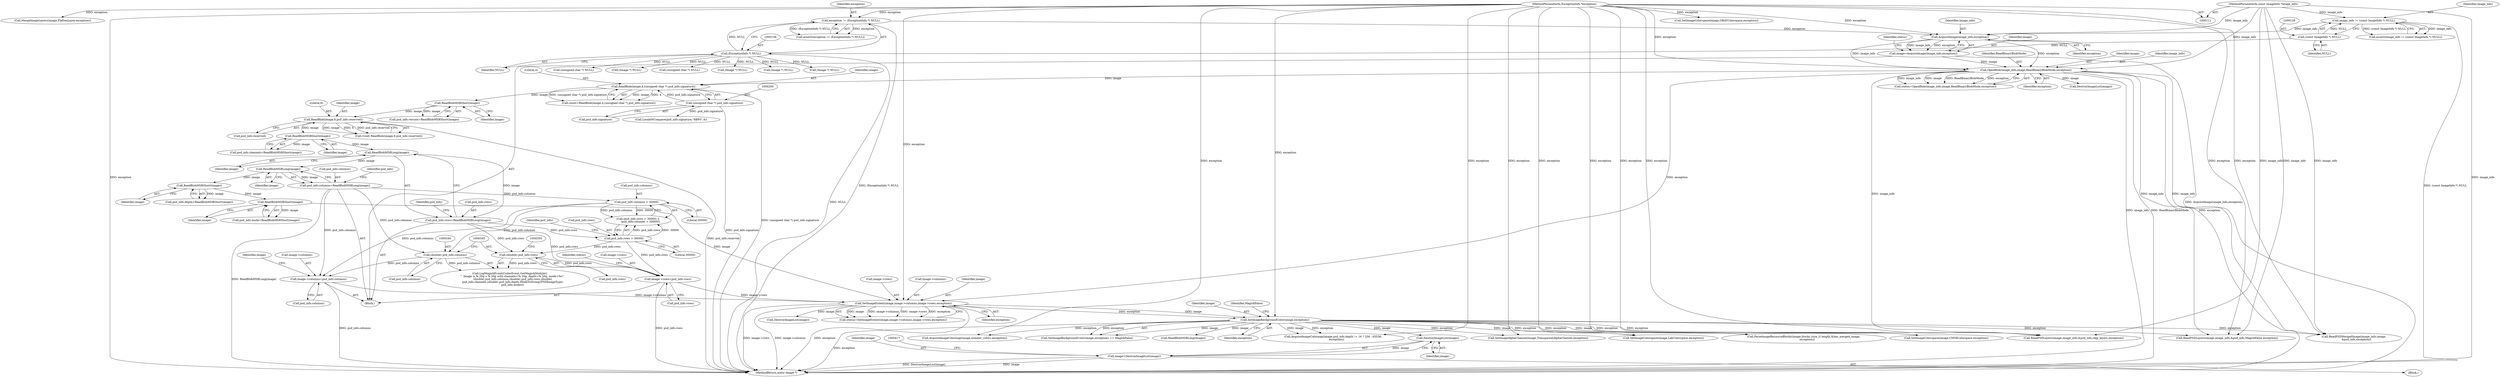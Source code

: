 digraph "0_ImageMagick_4b1b9c0522628887195bad3a6723f7000b0c9a58@pointer" {
"1000413" [label="(Call,DestroyImageList(image))"];
"1000406" [label="(Call,SetImageBackgroundColor(image,exception))"];
"1000388" [label="(Call,SetImageExtent(image,image->columns,image->rows,exception))"];
"1000325" [label="(Call,ReadBlobMSBShort(image))"];
"1000298" [label="(Call,ReadBlobMSBShort(image))"];
"1000271" [label="(Call,ReadBlobMSBLong(image))"];
"1000265" [label="(Call,ReadBlobMSBLong(image))"];
"1000250" [label="(Call,ReadBlobMSBShort(image))"];
"1000240" [label="(Call,ReadBlob(image,6,psd_info.reserved))"];
"1000208" [label="(Call,ReadBlobMSBShort(image))"];
"1000196" [label="(Call,ReadBlob(image,4,(unsigned char *) psd_info.signature))"];
"1000171" [label="(Call,OpenBlob(image_info,image,ReadBinaryBlobMode,exception))"];
"1000166" [label="(Call,AcquireImage(image_info,exception))"];
"1000126" [label="(Call,image_info != (const ImageInfo *) NULL)"];
"1000112" [label="(MethodParameterIn,const ImageInfo *image_info)"];
"1000128" [label="(Call,(const ImageInfo *) NULL)"];
"1000153" [label="(Call,exception != (ExceptionInfo *) NULL)"];
"1000113" [label="(MethodParameterIn,ExceptionInfo *exception)"];
"1000155" [label="(Call,(ExceptionInfo *) NULL)"];
"1000164" [label="(Call,image=AcquireImage(image_info,exception))"];
"1000199" [label="(Call,(unsigned char *) psd_info.signature)"];
"1000372" [label="(Call,image->columns=psd_info.columns)"];
"1000286" [label="(Call,psd_info.columns > 30000)"];
"1000267" [label="(Call,psd_info.columns=ReadBlobMSBLong(image))"];
"1000339" [label="(Call,(double) psd_info.columns)"];
"1000379" [label="(Call,image->rows=psd_info.rows)"];
"1000281" [label="(Call,psd_info.rows > 30000)"];
"1000261" [label="(Call,psd_info.rows=ReadBlobMSBLong(image))"];
"1000344" [label="(Call,(double) psd_info.rows)"];
"1000411" [label="(Call,image=DestroyImageList(image))"];
"1000204" [label="(Call,psd_info.version=ReadBlobMSBShort(image))"];
"1000414" [label="(Identifier,image)"];
"1000172" [label="(Identifier,image_info)"];
"1000281" [label="(Call,psd_info.rows > 30000)"];
"1000113" [label="(MethodParameterIn,ExceptionInfo *exception)"];
"1000130" [label="(Identifier,NULL)"];
"1000268" [label="(Call,psd_info.columns)"];
"1000251" [label="(Identifier,image)"];
"1000196" [label="(Call,ReadBlob(image,4,(unsigned char *) psd_info.signature))"];
"1000242" [label="(Literal,6)"];
"1000271" [label="(Call,ReadBlobMSBLong(image))"];
"1000194" [label="(Call,count=ReadBlob(image,4,(unsigned char *) psd_info.signature))"];
"1000175" [label="(Identifier,exception)"];
"1000198" [label="(Literal,4)"];
"1000407" [label="(Identifier,image)"];
"1000388" [label="(Call,SetImageExtent(image,image->columns,image->rows,exception))"];
"1000436" [label="(Call,SetImageColorspace(image,CMYKColorspace,exception))"];
"1000280" [label="(Call,(psd_info.rows > 30000) ||\n      (psd_info.columns > 30000))"];
"1000504" [label="(Call,SetImageColorspace(image,GRAYColorspace,exception))"];
"1000321" [label="(Call,psd_info.mode=ReadBlobMSBShort(image))"];
"1000262" [label="(Call,psd_info.rows)"];
"1001026" [label="(Call,SetImageAlphaChannel(image,TransparentAlphaChannel,exception))"];
"1000285" [label="(Literal,30000)"];
"1000406" [label="(Call,SetImageBackgroundColor(image,exception))"];
"1000154" [label="(Identifier,exception)"];
"1000152" [label="(Call,assert(exception != (ExceptionInfo *) NULL))"];
"1000246" [label="(Call,psd_info.channels=ReadBlobMSBShort(image))"];
"1000387" [label="(Identifier,status)"];
"1000243" [label="(Call,psd_info.reserved)"];
"1000165" [label="(Identifier,image)"];
"1000965" [label="(Call,ReadPSDMergedImage(image_info,image,\n      &psd_info,exception))"];
"1000240" [label="(Call,ReadBlob(image,6,psd_info.reserved))"];
"1000917" [label="(Call,(Image *) NULL)"];
"1000126" [label="(Call,image_info != (const ImageInfo *) NULL)"];
"1000372" [label="(Call,image->columns=psd_info.columns)"];
"1000326" [label="(Identifier,image)"];
"1000168" [label="(Identifier,exception)"];
"1000805" [label="(Call,ParseImageResourceBlocks(image,blocks,(size_t) length,&has_merged_image,\n        exception))"];
"1000474" [label="(Call,AcquireImageColormap(image,psd_info.depth != 16 ? 256 : 65536,\n        exception))"];
"1000286" [label="(Call,psd_info.columns > 30000)"];
"1000269" [label="(Identifier,psd_info)"];
"1000267" [label="(Call,psd_info.columns=ReadBlobMSBLong(image))"];
"1000155" [label="(Call,(ExceptionInfo *) NULL)"];
"1000408" [label="(Identifier,exception)"];
"1000250" [label="(Call,ReadBlobMSBShort(image))"];
"1000396" [label="(Identifier,exception)"];
"1000125" [label="(Call,assert(image_info != (const ImageInfo *) NULL))"];
"1000612" [label="(Call,AcquireImageColormap(image,number_colors,exception))"];
"1000383" [label="(Call,psd_info.rows)"];
"1000153" [label="(Call,exception != (ExceptionInfo *) NULL)"];
"1000277" [label="(Identifier,psd_info)"];
"1000411" [label="(Call,image=DestroyImageList(image))"];
"1000294" [label="(Call,psd_info.depth=ReadBlobMSBShort(image))"];
"1000282" [label="(Call,psd_info.rows)"];
"1000335" [label="(Call,LogMagickEvent(CoderEvent,GetMagickModule(),\n      \"  Image is %.20g x %.20g with channels=%.20g, depth=%.20g, mode=%s\",\n      (double) psd_info.columns,(double) psd_info.rows,(double)\n      psd_info.channels,(double) psd_info.depth,ModeToString((PSDImageType)\n      psd_info.mode)))"];
"1000112" [label="(MethodParameterIn,const ImageInfo *image_info)"];
"1000380" [label="(Call,image->rows)"];
"1000164" [label="(Call,image=AcquireImage(image_info,exception))"];
"1000171" [label="(Call,OpenBlob(image_info,image,ReadBinaryBlobMode,exception))"];
"1000266" [label="(Identifier,image)"];
"1000325" [label="(Call,ReadBlobMSBShort(image))"];
"1000238" [label="(Call,(void) ReadBlob(image,6,psd_info.reserved))"];
"1000376" [label="(Call,psd_info.columns)"];
"1000209" [label="(Identifier,image)"];
"1000261" [label="(Call,psd_info.rows=ReadBlobMSBLong(image))"];
"1000197" [label="(Identifier,image)"];
"1000410" [label="(Block,)"];
"1000405" [label="(Call,SetImageBackgroundColor(image,exception) == MagickFalse)"];
"1000166" [label="(Call,AcquireImage(image_info,exception))"];
"1000272" [label="(Identifier,image)"];
"1000341" [label="(Call,psd_info.columns)"];
"1000409" [label="(Identifier,MagickFalse)"];
"1000186" [label="(Call,(Image *) NULL)"];
"1000389" [label="(Identifier,image)"];
"1000170" [label="(Identifier,status)"];
"1000128" [label="(Call,(const ImageInfo *) NULL)"];
"1000339" [label="(Call,(double) psd_info.columns)"];
"1000416" [label="(Call,(Image *) NULL)"];
"1001046" [label="(Call,MergeImageLayers(image,FlattenLayer,exception))"];
"1000379" [label="(Call,image->rows=psd_info.rows)"];
"1000899" [label="(Call,ReadPSDLayers(image,image_info,&psd_info,skip_layers,exception))"];
"1000425" [label="(Call,SetImageColorspace(image,LabColorspace,exception))"];
"1000241" [label="(Identifier,image)"];
"1000346" [label="(Call,psd_info.rows)"];
"1000208" [label="(Call,ReadBlobMSBShort(image))"];
"1000381" [label="(Identifier,image)"];
"1000413" [label="(Call,DestroyImageList(image))"];
"1000157" [label="(Identifier,NULL)"];
"1000393" [label="(Call,image->rows)"];
"1000183" [label="(Call,DestroyImageList(image))"];
"1000290" [label="(Literal,30000)"];
"1000535" [label="(Call,ReadBlobMSBLong(image))"];
"1000114" [label="(Block,)"];
"1000373" [label="(Call,image->columns)"];
"1000201" [label="(Call,psd_info.signature)"];
"1000402" [label="(Call,DestroyImageList(image))"];
"1000299" [label="(Identifier,image)"];
"1001061" [label="(MethodReturn,static Image *)"];
"1000298" [label="(Call,ReadBlobMSBShort(image))"];
"1000265" [label="(Call,ReadBlobMSBLong(image))"];
"1000412" [label="(Identifier,image)"];
"1000169" [label="(Call,status=OpenBlob(image_info,image,ReadBinaryBlobMode,exception))"];
"1000991" [label="(Call,ReadPSDLayers(image,image_info,&psd_info,MagickFalse,exception))"];
"1000575" [label="(Call,(unsigned char *) NULL)"];
"1000199" [label="(Call,(unsigned char *) psd_info.signature)"];
"1000386" [label="(Call,status=SetImageExtent(image,image->columns,image->rows,exception))"];
"1001012" [label="(Call,(Image *) NULL)"];
"1000390" [label="(Call,image->columns)"];
"1000174" [label="(Identifier,ReadBinaryBlobMode)"];
"1000344" [label="(Call,(double) psd_info.rows)"];
"1000127" [label="(Identifier,image_info)"];
"1000217" [label="(Call,LocaleNCompare(psd_info.signature,\"8BPS\",4))"];
"1000762" [label="(Call,(unsigned char *) NULL)"];
"1000173" [label="(Identifier,image)"];
"1000287" [label="(Call,psd_info.columns)"];
"1000167" [label="(Identifier,image_info)"];
"1000288" [label="(Identifier,psd_info)"];
"1000413" -> "1000411"  [label="AST: "];
"1000413" -> "1000414"  [label="CFG: "];
"1000414" -> "1000413"  [label="AST: "];
"1000411" -> "1000413"  [label="CFG: "];
"1000413" -> "1000411"  [label="DDG: image"];
"1000406" -> "1000413"  [label="DDG: image"];
"1000406" -> "1000405"  [label="AST: "];
"1000406" -> "1000408"  [label="CFG: "];
"1000407" -> "1000406"  [label="AST: "];
"1000408" -> "1000406"  [label="AST: "];
"1000409" -> "1000406"  [label="CFG: "];
"1000406" -> "1001061"  [label="DDG: exception"];
"1000406" -> "1000405"  [label="DDG: image"];
"1000406" -> "1000405"  [label="DDG: exception"];
"1000388" -> "1000406"  [label="DDG: image"];
"1000388" -> "1000406"  [label="DDG: exception"];
"1000113" -> "1000406"  [label="DDG: exception"];
"1000406" -> "1000425"  [label="DDG: image"];
"1000406" -> "1000425"  [label="DDG: exception"];
"1000406" -> "1000436"  [label="DDG: image"];
"1000406" -> "1000436"  [label="DDG: exception"];
"1000406" -> "1000474"  [label="DDG: image"];
"1000406" -> "1000474"  [label="DDG: exception"];
"1000406" -> "1000535"  [label="DDG: image"];
"1000406" -> "1000612"  [label="DDG: exception"];
"1000406" -> "1000805"  [label="DDG: exception"];
"1000406" -> "1000899"  [label="DDG: exception"];
"1000406" -> "1000965"  [label="DDG: exception"];
"1000406" -> "1000991"  [label="DDG: exception"];
"1000406" -> "1001026"  [label="DDG: exception"];
"1000388" -> "1000386"  [label="AST: "];
"1000388" -> "1000396"  [label="CFG: "];
"1000389" -> "1000388"  [label="AST: "];
"1000390" -> "1000388"  [label="AST: "];
"1000393" -> "1000388"  [label="AST: "];
"1000396" -> "1000388"  [label="AST: "];
"1000386" -> "1000388"  [label="CFG: "];
"1000388" -> "1001061"  [label="DDG: exception"];
"1000388" -> "1001061"  [label="DDG: image->rows"];
"1000388" -> "1001061"  [label="DDG: image->columns"];
"1000388" -> "1000386"  [label="DDG: image"];
"1000388" -> "1000386"  [label="DDG: image->columns"];
"1000388" -> "1000386"  [label="DDG: image->rows"];
"1000388" -> "1000386"  [label="DDG: exception"];
"1000325" -> "1000388"  [label="DDG: image"];
"1000372" -> "1000388"  [label="DDG: image->columns"];
"1000379" -> "1000388"  [label="DDG: image->rows"];
"1000171" -> "1000388"  [label="DDG: exception"];
"1000113" -> "1000388"  [label="DDG: exception"];
"1000388" -> "1000402"  [label="DDG: image"];
"1000325" -> "1000321"  [label="AST: "];
"1000325" -> "1000326"  [label="CFG: "];
"1000326" -> "1000325"  [label="AST: "];
"1000321" -> "1000325"  [label="CFG: "];
"1000325" -> "1000321"  [label="DDG: image"];
"1000298" -> "1000325"  [label="DDG: image"];
"1000298" -> "1000294"  [label="AST: "];
"1000298" -> "1000299"  [label="CFG: "];
"1000299" -> "1000298"  [label="AST: "];
"1000294" -> "1000298"  [label="CFG: "];
"1000298" -> "1000294"  [label="DDG: image"];
"1000271" -> "1000298"  [label="DDG: image"];
"1000271" -> "1000267"  [label="AST: "];
"1000271" -> "1000272"  [label="CFG: "];
"1000272" -> "1000271"  [label="AST: "];
"1000267" -> "1000271"  [label="CFG: "];
"1000271" -> "1000267"  [label="DDG: image"];
"1000265" -> "1000271"  [label="DDG: image"];
"1000265" -> "1000261"  [label="AST: "];
"1000265" -> "1000266"  [label="CFG: "];
"1000266" -> "1000265"  [label="AST: "];
"1000261" -> "1000265"  [label="CFG: "];
"1000265" -> "1000261"  [label="DDG: image"];
"1000250" -> "1000265"  [label="DDG: image"];
"1000250" -> "1000246"  [label="AST: "];
"1000250" -> "1000251"  [label="CFG: "];
"1000251" -> "1000250"  [label="AST: "];
"1000246" -> "1000250"  [label="CFG: "];
"1000250" -> "1000246"  [label="DDG: image"];
"1000240" -> "1000250"  [label="DDG: image"];
"1000240" -> "1000238"  [label="AST: "];
"1000240" -> "1000243"  [label="CFG: "];
"1000241" -> "1000240"  [label="AST: "];
"1000242" -> "1000240"  [label="AST: "];
"1000243" -> "1000240"  [label="AST: "];
"1000238" -> "1000240"  [label="CFG: "];
"1000240" -> "1001061"  [label="DDG: psd_info.reserved"];
"1000240" -> "1000238"  [label="DDG: image"];
"1000240" -> "1000238"  [label="DDG: 6"];
"1000240" -> "1000238"  [label="DDG: psd_info.reserved"];
"1000208" -> "1000240"  [label="DDG: image"];
"1000208" -> "1000204"  [label="AST: "];
"1000208" -> "1000209"  [label="CFG: "];
"1000209" -> "1000208"  [label="AST: "];
"1000204" -> "1000208"  [label="CFG: "];
"1000208" -> "1000204"  [label="DDG: image"];
"1000196" -> "1000208"  [label="DDG: image"];
"1000196" -> "1000194"  [label="AST: "];
"1000196" -> "1000199"  [label="CFG: "];
"1000197" -> "1000196"  [label="AST: "];
"1000198" -> "1000196"  [label="AST: "];
"1000199" -> "1000196"  [label="AST: "];
"1000194" -> "1000196"  [label="CFG: "];
"1000196" -> "1001061"  [label="DDG: (unsigned char *) psd_info.signature"];
"1000196" -> "1000194"  [label="DDG: image"];
"1000196" -> "1000194"  [label="DDG: 4"];
"1000196" -> "1000194"  [label="DDG: (unsigned char *) psd_info.signature"];
"1000171" -> "1000196"  [label="DDG: image"];
"1000199" -> "1000196"  [label="DDG: psd_info.signature"];
"1000171" -> "1000169"  [label="AST: "];
"1000171" -> "1000175"  [label="CFG: "];
"1000172" -> "1000171"  [label="AST: "];
"1000173" -> "1000171"  [label="AST: "];
"1000174" -> "1000171"  [label="AST: "];
"1000175" -> "1000171"  [label="AST: "];
"1000169" -> "1000171"  [label="CFG: "];
"1000171" -> "1001061"  [label="DDG: image_info"];
"1000171" -> "1001061"  [label="DDG: ReadBinaryBlobMode"];
"1000171" -> "1001061"  [label="DDG: exception"];
"1000171" -> "1000169"  [label="DDG: image_info"];
"1000171" -> "1000169"  [label="DDG: image"];
"1000171" -> "1000169"  [label="DDG: ReadBinaryBlobMode"];
"1000171" -> "1000169"  [label="DDG: exception"];
"1000166" -> "1000171"  [label="DDG: image_info"];
"1000166" -> "1000171"  [label="DDG: exception"];
"1000112" -> "1000171"  [label="DDG: image_info"];
"1000164" -> "1000171"  [label="DDG: image"];
"1000113" -> "1000171"  [label="DDG: exception"];
"1000171" -> "1000183"  [label="DDG: image"];
"1000171" -> "1000899"  [label="DDG: image_info"];
"1000171" -> "1000965"  [label="DDG: image_info"];
"1000171" -> "1000991"  [label="DDG: image_info"];
"1000166" -> "1000164"  [label="AST: "];
"1000166" -> "1000168"  [label="CFG: "];
"1000167" -> "1000166"  [label="AST: "];
"1000168" -> "1000166"  [label="AST: "];
"1000164" -> "1000166"  [label="CFG: "];
"1000166" -> "1000164"  [label="DDG: image_info"];
"1000166" -> "1000164"  [label="DDG: exception"];
"1000126" -> "1000166"  [label="DDG: image_info"];
"1000112" -> "1000166"  [label="DDG: image_info"];
"1000153" -> "1000166"  [label="DDG: exception"];
"1000113" -> "1000166"  [label="DDG: exception"];
"1000126" -> "1000125"  [label="AST: "];
"1000126" -> "1000128"  [label="CFG: "];
"1000127" -> "1000126"  [label="AST: "];
"1000128" -> "1000126"  [label="AST: "];
"1000125" -> "1000126"  [label="CFG: "];
"1000126" -> "1001061"  [label="DDG: (const ImageInfo *) NULL"];
"1000126" -> "1000125"  [label="DDG: image_info"];
"1000126" -> "1000125"  [label="DDG: (const ImageInfo *) NULL"];
"1000112" -> "1000126"  [label="DDG: image_info"];
"1000128" -> "1000126"  [label="DDG: NULL"];
"1000112" -> "1000111"  [label="AST: "];
"1000112" -> "1001061"  [label="DDG: image_info"];
"1000112" -> "1000899"  [label="DDG: image_info"];
"1000112" -> "1000965"  [label="DDG: image_info"];
"1000112" -> "1000991"  [label="DDG: image_info"];
"1000128" -> "1000130"  [label="CFG: "];
"1000129" -> "1000128"  [label="AST: "];
"1000130" -> "1000128"  [label="AST: "];
"1000128" -> "1000155"  [label="DDG: NULL"];
"1000153" -> "1000152"  [label="AST: "];
"1000153" -> "1000155"  [label="CFG: "];
"1000154" -> "1000153"  [label="AST: "];
"1000155" -> "1000153"  [label="AST: "];
"1000152" -> "1000153"  [label="CFG: "];
"1000153" -> "1001061"  [label="DDG: (ExceptionInfo *) NULL"];
"1000153" -> "1000152"  [label="DDG: exception"];
"1000153" -> "1000152"  [label="DDG: (ExceptionInfo *) NULL"];
"1000113" -> "1000153"  [label="DDG: exception"];
"1000155" -> "1000153"  [label="DDG: NULL"];
"1000113" -> "1000111"  [label="AST: "];
"1000113" -> "1001061"  [label="DDG: exception"];
"1000113" -> "1000425"  [label="DDG: exception"];
"1000113" -> "1000436"  [label="DDG: exception"];
"1000113" -> "1000474"  [label="DDG: exception"];
"1000113" -> "1000504"  [label="DDG: exception"];
"1000113" -> "1000612"  [label="DDG: exception"];
"1000113" -> "1000805"  [label="DDG: exception"];
"1000113" -> "1000899"  [label="DDG: exception"];
"1000113" -> "1000965"  [label="DDG: exception"];
"1000113" -> "1000991"  [label="DDG: exception"];
"1000113" -> "1001026"  [label="DDG: exception"];
"1000113" -> "1001046"  [label="DDG: exception"];
"1000155" -> "1000157"  [label="CFG: "];
"1000156" -> "1000155"  [label="AST: "];
"1000157" -> "1000155"  [label="AST: "];
"1000155" -> "1001061"  [label="DDG: NULL"];
"1000155" -> "1000186"  [label="DDG: NULL"];
"1000155" -> "1000416"  [label="DDG: NULL"];
"1000155" -> "1000575"  [label="DDG: NULL"];
"1000155" -> "1000762"  [label="DDG: NULL"];
"1000155" -> "1000917"  [label="DDG: NULL"];
"1000155" -> "1001012"  [label="DDG: NULL"];
"1000164" -> "1000114"  [label="AST: "];
"1000165" -> "1000164"  [label="AST: "];
"1000170" -> "1000164"  [label="CFG: "];
"1000164" -> "1001061"  [label="DDG: AcquireImage(image_info,exception)"];
"1000199" -> "1000201"  [label="CFG: "];
"1000200" -> "1000199"  [label="AST: "];
"1000201" -> "1000199"  [label="AST: "];
"1000199" -> "1001061"  [label="DDG: psd_info.signature"];
"1000199" -> "1000217"  [label="DDG: psd_info.signature"];
"1000372" -> "1000114"  [label="AST: "];
"1000372" -> "1000376"  [label="CFG: "];
"1000373" -> "1000372"  [label="AST: "];
"1000376" -> "1000372"  [label="AST: "];
"1000381" -> "1000372"  [label="CFG: "];
"1000372" -> "1001061"  [label="DDG: psd_info.columns"];
"1000286" -> "1000372"  [label="DDG: psd_info.columns"];
"1000267" -> "1000372"  [label="DDG: psd_info.columns"];
"1000339" -> "1000372"  [label="DDG: psd_info.columns"];
"1000286" -> "1000280"  [label="AST: "];
"1000286" -> "1000290"  [label="CFG: "];
"1000287" -> "1000286"  [label="AST: "];
"1000290" -> "1000286"  [label="AST: "];
"1000280" -> "1000286"  [label="CFG: "];
"1000286" -> "1000280"  [label="DDG: psd_info.columns"];
"1000286" -> "1000280"  [label="DDG: 30000"];
"1000267" -> "1000286"  [label="DDG: psd_info.columns"];
"1000286" -> "1000339"  [label="DDG: psd_info.columns"];
"1000267" -> "1000114"  [label="AST: "];
"1000268" -> "1000267"  [label="AST: "];
"1000277" -> "1000267"  [label="CFG: "];
"1000267" -> "1001061"  [label="DDG: ReadBlobMSBLong(image)"];
"1000267" -> "1000339"  [label="DDG: psd_info.columns"];
"1000339" -> "1000335"  [label="AST: "];
"1000339" -> "1000341"  [label="CFG: "];
"1000340" -> "1000339"  [label="AST: "];
"1000341" -> "1000339"  [label="AST: "];
"1000345" -> "1000339"  [label="CFG: "];
"1000339" -> "1000335"  [label="DDG: psd_info.columns"];
"1000379" -> "1000114"  [label="AST: "];
"1000379" -> "1000383"  [label="CFG: "];
"1000380" -> "1000379"  [label="AST: "];
"1000383" -> "1000379"  [label="AST: "];
"1000387" -> "1000379"  [label="CFG: "];
"1000379" -> "1001061"  [label="DDG: psd_info.rows"];
"1000281" -> "1000379"  [label="DDG: psd_info.rows"];
"1000261" -> "1000379"  [label="DDG: psd_info.rows"];
"1000344" -> "1000379"  [label="DDG: psd_info.rows"];
"1000281" -> "1000280"  [label="AST: "];
"1000281" -> "1000285"  [label="CFG: "];
"1000282" -> "1000281"  [label="AST: "];
"1000285" -> "1000281"  [label="AST: "];
"1000288" -> "1000281"  [label="CFG: "];
"1000280" -> "1000281"  [label="CFG: "];
"1000281" -> "1000280"  [label="DDG: psd_info.rows"];
"1000281" -> "1000280"  [label="DDG: 30000"];
"1000261" -> "1000281"  [label="DDG: psd_info.rows"];
"1000281" -> "1000344"  [label="DDG: psd_info.rows"];
"1000261" -> "1000114"  [label="AST: "];
"1000262" -> "1000261"  [label="AST: "];
"1000269" -> "1000261"  [label="CFG: "];
"1000261" -> "1000344"  [label="DDG: psd_info.rows"];
"1000344" -> "1000335"  [label="AST: "];
"1000344" -> "1000346"  [label="CFG: "];
"1000345" -> "1000344"  [label="AST: "];
"1000346" -> "1000344"  [label="AST: "];
"1000350" -> "1000344"  [label="CFG: "];
"1000344" -> "1000335"  [label="DDG: psd_info.rows"];
"1000411" -> "1000410"  [label="AST: "];
"1000412" -> "1000411"  [label="AST: "];
"1000417" -> "1000411"  [label="CFG: "];
"1000411" -> "1001061"  [label="DDG: image"];
"1000411" -> "1001061"  [label="DDG: DestroyImageList(image)"];
}
